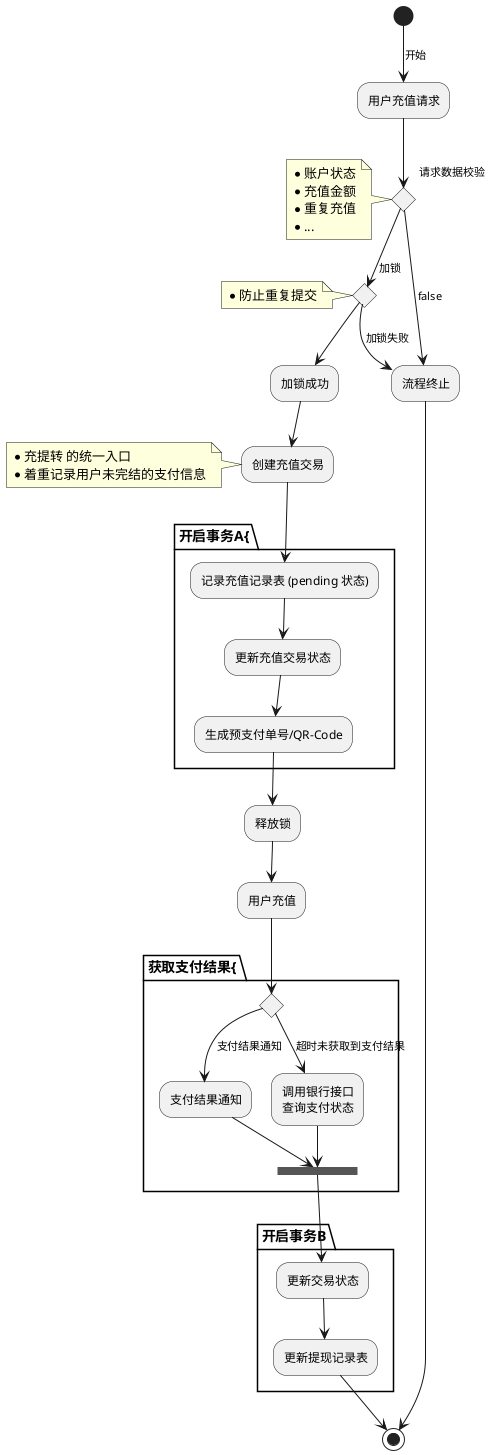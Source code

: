 @startuml
(*) --> [开始] "用户充值请求"

if "请求数据校验" then
note left
* 账户状态
* 充值金额
* 重复充值
* ...
end note
if "加锁"  then
note left
* 防止重复提交
end note
--> 加锁成功
--> 创建充值交易
note left
* 充提转 的统一入口
* 着重记录用户未完结的支付信息
end note

partition 开启事务A{
--> "记录充值记录表 (pending 状态)"
--> 更新充值交易状态
--> "生成预支付单号/QR-Code"
}
--> "释放锁"
--> "用户充值" as dp

partition 获取支付结果{
if "" then
--> [支付结果通知] 支付结果通知
--> ====b2====
else
--> [超时未获取到支付结果] "调用银行接口\n查询支付状态"
--> ====b2====
endif
}

partition "开启事务B"{
--> 更新交易状态
--> 更新提现记录表
}



-->(*)
else
-->[加锁失败] "流程终止"
'-->(*)
endif


'--> [true] "落库交易表"
'
'
'--> [true] "更新交易状态"
'--> [true] "更新账户余额"
'--> [true] "记录充值记录"
'--> [true] "解锁交易"
'--> [true] "发送支付结果通知"
'--> [true] "返回支付结果"





else
-right->[false] "流程终止"
-right-> (*)
endif



@enduml